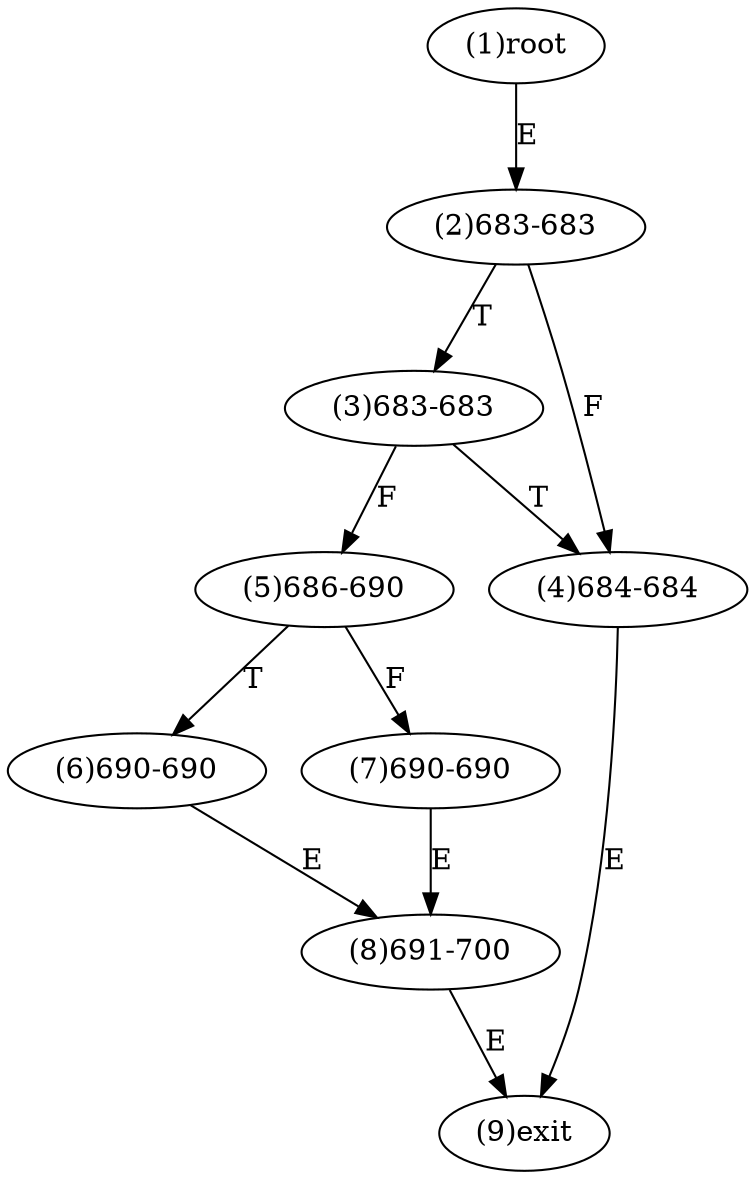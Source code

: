 digraph "" { 
1[ label="(1)root"];
2[ label="(2)683-683"];
3[ label="(3)683-683"];
4[ label="(4)684-684"];
5[ label="(5)686-690"];
6[ label="(6)690-690"];
7[ label="(7)690-690"];
8[ label="(8)691-700"];
9[ label="(9)exit"];
1->2[ label="E"];
2->4[ label="F"];
2->3[ label="T"];
3->5[ label="F"];
3->4[ label="T"];
4->9[ label="E"];
5->7[ label="F"];
5->6[ label="T"];
6->8[ label="E"];
7->8[ label="E"];
8->9[ label="E"];
}